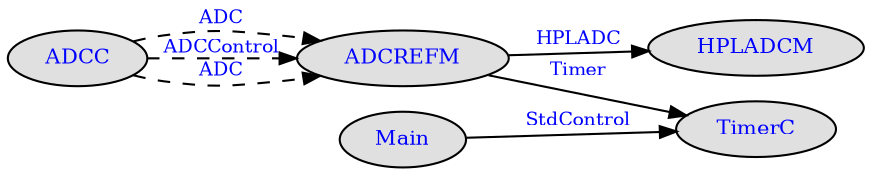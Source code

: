 digraph "ADCC_if" {
    rankdir=LR;
    ratio=compress;
    margin="0,0";
    ranksep=0.0005; 
    nodesep=0.1; 
    node [shape=ellipse style=filled fillcolor="#e0e0e0"];
    node [fontsize=10 height=.1 width=.1];
    edge [fontsize=9 arrowsize=.8];
    node [fontcolor=blue];
    edge [fontcolor=blue];

    ADCC [URL="tos.platform.mica2.ADCC.nc.html"];
    ADCREFM [URL="tos.platform.mica2.ADCREFM.nc.html"];
    ADCC -> ADCREFM [ style=dashed label="ADC" URL="tos.interfaces.ADC.nc.html" ];
    ADCC [URL="tos.platform.mica2.ADCC.nc.html"];
    ADCREFM [URL="tos.platform.mica2.ADCREFM.nc.html"];
    ADCC -> ADCREFM [ style=dashed label="ADCControl" URL="tos.platform.mica2.ADCControl.nc.html" ];
    ADCC [URL="tos.platform.mica2.ADCC.nc.html"];
    ADCREFM [URL="tos.platform.mica2.ADCREFM.nc.html"];
    ADCC -> ADCREFM [ style=dashed label="ADC" URL="tos.interfaces.ADC.nc.html" ];
    Main [URL="tos.system.Main.nc.html"];
    TimerC [URL="tos.system.TimerC.nc.html"];
    Main -> TimerC [ label="StdControl" URL="tos.interfaces.StdControl.nc.html" ];
    ADCREFM [URL="tos.platform.mica2.ADCREFM.nc.html"];
    TimerC [URL="tos.system.TimerC.nc.html"];
    ADCREFM -> TimerC [ label="Timer" URL="tos.interfaces.Timer.nc.html" ];
    ADCREFM [URL="tos.platform.mica2.ADCREFM.nc.html"];
    HPLADCM [URL="tos.platform.micaz.HPLADCM.nc.html"];
    ADCREFM -> HPLADCM [ label="HPLADC" URL="tos.interfaces.HPLADC.nc.html" ];
}
